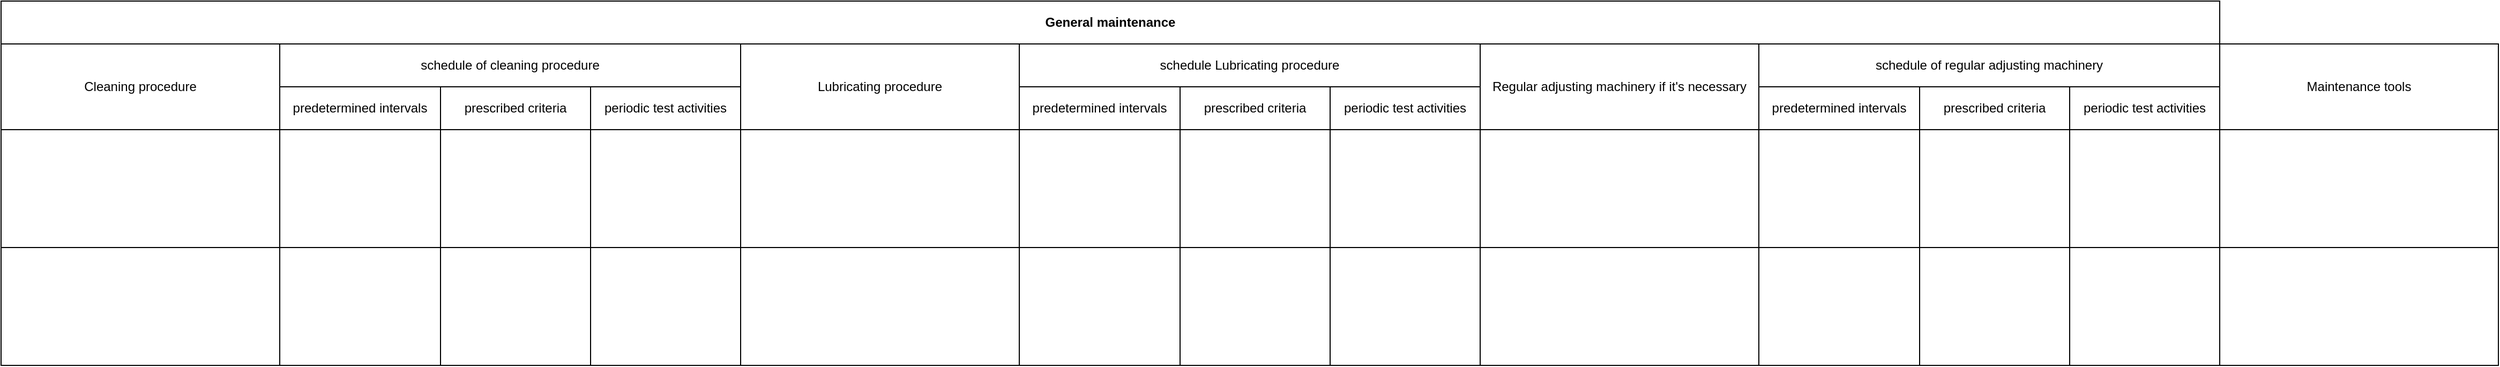 <mxfile version="15.0.6" type="github">
  <diagram id="WLPjSBhgC_yvwsMOQwiV" name="Page-1">
    <mxGraphModel dx="1666" dy="831" grid="1" gridSize="10" guides="1" tooltips="1" connect="1" arrows="1" fold="1" page="1" pageScale="1" pageWidth="827" pageHeight="1169" math="0" shadow="0">
      <root>
        <mxCell id="0" />
        <mxCell id="1" parent="0" />
        <mxCell id="tNga97t6l0gy_Rezht0s-1" value="" style="shape=table;startSize=0;container=1;collapsible=0;childLayout=tableLayout;" parent="1" vertex="1">
          <mxGeometry x="110" y="210" width="2070" height="40" as="geometry" />
        </mxCell>
        <mxCell id="tNga97t6l0gy_Rezht0s-2" value="" style="shape=partialRectangle;collapsible=0;dropTarget=0;pointerEvents=0;fillColor=none;top=0;left=0;bottom=0;right=0;points=[[0,0.5],[1,0.5]];portConstraint=eastwest;" parent="tNga97t6l0gy_Rezht0s-1" vertex="1">
          <mxGeometry width="2070" height="40" as="geometry" />
        </mxCell>
        <mxCell id="tNga97t6l0gy_Rezht0s-3" value="&lt;b&gt;General maintenance&lt;/b&gt;" style="shape=partialRectangle;html=1;whiteSpace=wrap;connectable=0;overflow=hidden;fillColor=none;top=0;left=0;bottom=0;right=0;pointerEvents=1;" parent="tNga97t6l0gy_Rezht0s-2" vertex="1">
          <mxGeometry width="2070" height="40" as="geometry" />
        </mxCell>
        <mxCell id="tNga97t6l0gy_Rezht0s-16" value="" style="shape=table;startSize=0;container=1;collapsible=0;childLayout=tableLayout;" parent="1" vertex="1">
          <mxGeometry x="370" y="250" width="430" height="40" as="geometry" />
        </mxCell>
        <mxCell id="tNga97t6l0gy_Rezht0s-17" value="" style="shape=partialRectangle;collapsible=0;dropTarget=0;pointerEvents=0;fillColor=none;top=0;left=0;bottom=0;right=0;points=[[0,0.5],[1,0.5]];portConstraint=eastwest;" parent="tNga97t6l0gy_Rezht0s-16" vertex="1">
          <mxGeometry width="430" height="40" as="geometry" />
        </mxCell>
        <mxCell id="tNga97t6l0gy_Rezht0s-19" value="schedule of cleaning procedure" style="shape=partialRectangle;html=1;whiteSpace=wrap;connectable=0;overflow=hidden;fillColor=none;top=0;left=0;bottom=0;right=0;pointerEvents=1;" parent="tNga97t6l0gy_Rezht0s-17" vertex="1">
          <mxGeometry width="430" height="40" as="geometry" />
        </mxCell>
        <mxCell id="tNga97t6l0gy_Rezht0s-29" value="" style="shape=table;startSize=0;container=1;collapsible=0;childLayout=tableLayout;" parent="1" vertex="1">
          <mxGeometry x="370" y="290" width="150" height="40" as="geometry" />
        </mxCell>
        <mxCell id="tNga97t6l0gy_Rezht0s-30" value="" style="shape=partialRectangle;collapsible=0;dropTarget=0;pointerEvents=0;fillColor=none;top=0;left=0;bottom=0;right=0;points=[[0,0.5],[1,0.5]];portConstraint=eastwest;" parent="tNga97t6l0gy_Rezht0s-29" vertex="1">
          <mxGeometry width="150" height="40" as="geometry" />
        </mxCell>
        <mxCell id="tNga97t6l0gy_Rezht0s-31" value="predetermined intervals " style="shape=partialRectangle;html=1;whiteSpace=wrap;connectable=0;overflow=hidden;fillColor=none;top=0;left=0;bottom=0;right=0;pointerEvents=1;" parent="tNga97t6l0gy_Rezht0s-30" vertex="1">
          <mxGeometry width="150" height="40" as="geometry" />
        </mxCell>
        <mxCell id="tNga97t6l0gy_Rezht0s-32" value="" style="shape=table;startSize=0;container=1;collapsible=0;childLayout=tableLayout;" parent="1" vertex="1">
          <mxGeometry x="520" y="290" width="140" height="40" as="geometry" />
        </mxCell>
        <mxCell id="tNga97t6l0gy_Rezht0s-33" value="" style="shape=partialRectangle;collapsible=0;dropTarget=0;pointerEvents=0;fillColor=none;top=0;left=0;bottom=0;right=0;points=[[0,0.5],[1,0.5]];portConstraint=eastwest;" parent="tNga97t6l0gy_Rezht0s-32" vertex="1">
          <mxGeometry width="140" height="40" as="geometry" />
        </mxCell>
        <mxCell id="tNga97t6l0gy_Rezht0s-34" value="prescribed criteria" style="shape=partialRectangle;html=1;whiteSpace=wrap;connectable=0;overflow=hidden;fillColor=none;top=0;left=0;bottom=0;right=0;pointerEvents=1;" parent="tNga97t6l0gy_Rezht0s-33" vertex="1">
          <mxGeometry width="140" height="40" as="geometry" />
        </mxCell>
        <mxCell id="tNga97t6l0gy_Rezht0s-38" value="" style="shape=table;startSize=0;container=1;collapsible=0;childLayout=tableLayout;" parent="1" vertex="1">
          <mxGeometry x="660" y="290" width="140" height="40" as="geometry" />
        </mxCell>
        <mxCell id="tNga97t6l0gy_Rezht0s-39" value="" style="shape=partialRectangle;collapsible=0;dropTarget=0;pointerEvents=0;fillColor=none;top=0;left=0;bottom=0;right=0;points=[[0,0.5],[1,0.5]];portConstraint=eastwest;" parent="tNga97t6l0gy_Rezht0s-38" vertex="1">
          <mxGeometry width="140" height="40" as="geometry" />
        </mxCell>
        <mxCell id="tNga97t6l0gy_Rezht0s-40" value="periodic test activities " style="shape=partialRectangle;html=1;whiteSpace=wrap;connectable=0;overflow=hidden;fillColor=none;top=0;left=0;bottom=0;right=0;pointerEvents=1;" parent="tNga97t6l0gy_Rezht0s-39" vertex="1">
          <mxGeometry width="140" height="40" as="geometry" />
        </mxCell>
        <mxCell id="tNga97t6l0gy_Rezht0s-41" value="" style="shape=table;startSize=0;container=1;collapsible=0;childLayout=tableLayout;" parent="1" vertex="1">
          <mxGeometry x="110" y="250" width="260" height="80" as="geometry" />
        </mxCell>
        <mxCell id="tNga97t6l0gy_Rezht0s-42" value="" style="shape=partialRectangle;collapsible=0;dropTarget=0;pointerEvents=0;fillColor=none;top=0;left=0;bottom=0;right=0;points=[[0,0.5],[1,0.5]];portConstraint=eastwest;" parent="tNga97t6l0gy_Rezht0s-41" vertex="1">
          <mxGeometry width="260" height="80" as="geometry" />
        </mxCell>
        <mxCell id="tNga97t6l0gy_Rezht0s-43" value="Cleaning procedure" style="shape=partialRectangle;html=1;whiteSpace=wrap;connectable=0;overflow=hidden;fillColor=none;top=0;left=0;bottom=0;right=0;pointerEvents=1;" parent="tNga97t6l0gy_Rezht0s-42" vertex="1">
          <mxGeometry width="260" height="80" as="geometry" />
        </mxCell>
        <mxCell id="tNga97t6l0gy_Rezht0s-44" value="" style="shape=table;startSize=0;container=1;collapsible=0;childLayout=tableLayout;" parent="1" vertex="1">
          <mxGeometry x="800" y="250" width="260" height="80" as="geometry" />
        </mxCell>
        <mxCell id="tNga97t6l0gy_Rezht0s-45" value="" style="shape=partialRectangle;collapsible=0;dropTarget=0;pointerEvents=0;fillColor=none;top=0;left=0;bottom=0;right=0;points=[[0,0.5],[1,0.5]];portConstraint=eastwest;" parent="tNga97t6l0gy_Rezht0s-44" vertex="1">
          <mxGeometry width="260" height="80" as="geometry" />
        </mxCell>
        <mxCell id="tNga97t6l0gy_Rezht0s-46" value="Lubricating procedure" style="shape=partialRectangle;html=1;whiteSpace=wrap;connectable=0;overflow=hidden;fillColor=none;top=0;left=0;bottom=0;right=0;pointerEvents=1;" parent="tNga97t6l0gy_Rezht0s-45" vertex="1">
          <mxGeometry width="260" height="80" as="geometry" />
        </mxCell>
        <mxCell id="tNga97t6l0gy_Rezht0s-61" value="" style="shape=table;startSize=0;container=1;collapsible=0;childLayout=tableLayout;" parent="1" vertex="1">
          <mxGeometry x="1060" y="250" width="430" height="40" as="geometry" />
        </mxCell>
        <mxCell id="tNga97t6l0gy_Rezht0s-62" value="" style="shape=partialRectangle;collapsible=0;dropTarget=0;pointerEvents=0;fillColor=none;top=0;left=0;bottom=0;right=0;points=[[0,0.5],[1,0.5]];portConstraint=eastwest;" parent="tNga97t6l0gy_Rezht0s-61" vertex="1">
          <mxGeometry width="430" height="40" as="geometry" />
        </mxCell>
        <mxCell id="tNga97t6l0gy_Rezht0s-63" value="schedule Lubricating procedure" style="shape=partialRectangle;html=1;whiteSpace=wrap;connectable=0;overflow=hidden;fillColor=none;top=0;left=0;bottom=0;right=0;pointerEvents=1;" parent="tNga97t6l0gy_Rezht0s-62" vertex="1">
          <mxGeometry width="430" height="40" as="geometry" />
        </mxCell>
        <mxCell id="tNga97t6l0gy_Rezht0s-64" value="" style="shape=table;startSize=0;container=1;collapsible=0;childLayout=tableLayout;" parent="1" vertex="1">
          <mxGeometry x="1060" y="290" width="150" height="40" as="geometry" />
        </mxCell>
        <mxCell id="tNga97t6l0gy_Rezht0s-65" value="" style="shape=partialRectangle;collapsible=0;dropTarget=0;pointerEvents=0;fillColor=none;top=0;left=0;bottom=0;right=0;points=[[0,0.5],[1,0.5]];portConstraint=eastwest;" parent="tNga97t6l0gy_Rezht0s-64" vertex="1">
          <mxGeometry width="150" height="40" as="geometry" />
        </mxCell>
        <mxCell id="tNga97t6l0gy_Rezht0s-66" value="predetermined intervals " style="shape=partialRectangle;html=1;whiteSpace=wrap;connectable=0;overflow=hidden;fillColor=none;top=0;left=0;bottom=0;right=0;pointerEvents=1;" parent="tNga97t6l0gy_Rezht0s-65" vertex="1">
          <mxGeometry width="150" height="40" as="geometry" />
        </mxCell>
        <mxCell id="tNga97t6l0gy_Rezht0s-67" value="" style="shape=table;startSize=0;container=1;collapsible=0;childLayout=tableLayout;" parent="1" vertex="1">
          <mxGeometry x="1210" y="290" width="140" height="40" as="geometry" />
        </mxCell>
        <mxCell id="tNga97t6l0gy_Rezht0s-68" value="" style="shape=partialRectangle;collapsible=0;dropTarget=0;pointerEvents=0;fillColor=none;top=0;left=0;bottom=0;right=0;points=[[0,0.5],[1,0.5]];portConstraint=eastwest;" parent="tNga97t6l0gy_Rezht0s-67" vertex="1">
          <mxGeometry width="140" height="40" as="geometry" />
        </mxCell>
        <mxCell id="tNga97t6l0gy_Rezht0s-69" value="prescribed criteria" style="shape=partialRectangle;html=1;whiteSpace=wrap;connectable=0;overflow=hidden;fillColor=none;top=0;left=0;bottom=0;right=0;pointerEvents=1;" parent="tNga97t6l0gy_Rezht0s-68" vertex="1">
          <mxGeometry width="140" height="40" as="geometry" />
        </mxCell>
        <mxCell id="tNga97t6l0gy_Rezht0s-70" value="" style="shape=table;startSize=0;container=1;collapsible=0;childLayout=tableLayout;" parent="1" vertex="1">
          <mxGeometry x="1350" y="290" width="140" height="40" as="geometry" />
        </mxCell>
        <mxCell id="tNga97t6l0gy_Rezht0s-71" value="" style="shape=partialRectangle;collapsible=0;dropTarget=0;pointerEvents=0;fillColor=none;top=0;left=0;bottom=0;right=0;points=[[0,0.5],[1,0.5]];portConstraint=eastwest;" parent="tNga97t6l0gy_Rezht0s-70" vertex="1">
          <mxGeometry width="140" height="40" as="geometry" />
        </mxCell>
        <mxCell id="tNga97t6l0gy_Rezht0s-72" value="periodic test activities " style="shape=partialRectangle;html=1;whiteSpace=wrap;connectable=0;overflow=hidden;fillColor=none;top=0;left=0;bottom=0;right=0;pointerEvents=1;" parent="tNga97t6l0gy_Rezht0s-71" vertex="1">
          <mxGeometry width="140" height="40" as="geometry" />
        </mxCell>
        <mxCell id="55lCiBzu7AwO6zrquqo8-1" value="" style="shape=table;startSize=0;container=1;collapsible=0;childLayout=tableLayout;" parent="1" vertex="1">
          <mxGeometry x="110" y="330" width="260" height="110" as="geometry" />
        </mxCell>
        <mxCell id="55lCiBzu7AwO6zrquqo8-2" value="" style="shape=partialRectangle;collapsible=0;dropTarget=0;pointerEvents=0;fillColor=none;top=0;left=0;bottom=0;right=0;points=[[0,0.5],[1,0.5]];portConstraint=eastwest;" parent="55lCiBzu7AwO6zrquqo8-1" vertex="1">
          <mxGeometry width="260" height="110" as="geometry" />
        </mxCell>
        <mxCell id="55lCiBzu7AwO6zrquqo8-3" value="" style="shape=partialRectangle;html=1;whiteSpace=wrap;connectable=0;overflow=hidden;fillColor=none;top=0;left=0;bottom=0;right=0;pointerEvents=1;" parent="55lCiBzu7AwO6zrquqo8-2" vertex="1">
          <mxGeometry width="260" height="110" as="geometry" />
        </mxCell>
        <mxCell id="55lCiBzu7AwO6zrquqo8-7" value="" style="shape=table;startSize=0;container=1;collapsible=0;childLayout=tableLayout;" parent="1" vertex="1">
          <mxGeometry x="370" y="330" width="150" height="110" as="geometry" />
        </mxCell>
        <mxCell id="55lCiBzu7AwO6zrquqo8-8" value="" style="shape=partialRectangle;collapsible=0;dropTarget=0;pointerEvents=0;fillColor=none;top=0;left=0;bottom=0;right=0;points=[[0,0.5],[1,0.5]];portConstraint=eastwest;" parent="55lCiBzu7AwO6zrquqo8-7" vertex="1">
          <mxGeometry width="150" height="110" as="geometry" />
        </mxCell>
        <mxCell id="55lCiBzu7AwO6zrquqo8-9" value="" style="shape=partialRectangle;html=1;whiteSpace=wrap;connectable=0;overflow=hidden;fillColor=none;top=0;left=0;bottom=0;right=0;pointerEvents=1;" parent="55lCiBzu7AwO6zrquqo8-8" vertex="1">
          <mxGeometry width="150" height="110" as="geometry" />
        </mxCell>
        <mxCell id="55lCiBzu7AwO6zrquqo8-10" value="" style="shape=table;startSize=0;container=1;collapsible=0;childLayout=tableLayout;" parent="1" vertex="1">
          <mxGeometry x="520" y="330" width="140" height="110" as="geometry" />
        </mxCell>
        <mxCell id="55lCiBzu7AwO6zrquqo8-11" value="" style="shape=partialRectangle;collapsible=0;dropTarget=0;pointerEvents=0;fillColor=none;top=0;left=0;bottom=0;right=0;points=[[0,0.5],[1,0.5]];portConstraint=eastwest;" parent="55lCiBzu7AwO6zrquqo8-10" vertex="1">
          <mxGeometry width="140" height="110" as="geometry" />
        </mxCell>
        <mxCell id="55lCiBzu7AwO6zrquqo8-12" value="" style="shape=partialRectangle;html=1;whiteSpace=wrap;connectable=0;overflow=hidden;fillColor=none;top=0;left=0;bottom=0;right=0;pointerEvents=1;" parent="55lCiBzu7AwO6zrquqo8-11" vertex="1">
          <mxGeometry width="140" height="110" as="geometry" />
        </mxCell>
        <mxCell id="55lCiBzu7AwO6zrquqo8-13" value="" style="shape=table;startSize=0;container=1;collapsible=0;childLayout=tableLayout;" parent="1" vertex="1">
          <mxGeometry x="660" y="330" width="140" height="110" as="geometry" />
        </mxCell>
        <mxCell id="55lCiBzu7AwO6zrquqo8-14" value="" style="shape=partialRectangle;collapsible=0;dropTarget=0;pointerEvents=0;fillColor=none;top=0;left=0;bottom=0;right=0;points=[[0,0.5],[1,0.5]];portConstraint=eastwest;" parent="55lCiBzu7AwO6zrquqo8-13" vertex="1">
          <mxGeometry width="140" height="110" as="geometry" />
        </mxCell>
        <mxCell id="55lCiBzu7AwO6zrquqo8-15" value="" style="shape=partialRectangle;html=1;whiteSpace=wrap;connectable=0;overflow=hidden;fillColor=none;top=0;left=0;bottom=0;right=0;pointerEvents=1;" parent="55lCiBzu7AwO6zrquqo8-14" vertex="1">
          <mxGeometry width="140" height="110" as="geometry" />
        </mxCell>
        <mxCell id="55lCiBzu7AwO6zrquqo8-16" value="" style="shape=table;startSize=0;container=1;collapsible=0;childLayout=tableLayout;" parent="1" vertex="1">
          <mxGeometry x="800" y="330" width="260" height="110" as="geometry" />
        </mxCell>
        <mxCell id="55lCiBzu7AwO6zrquqo8-17" value="" style="shape=partialRectangle;collapsible=0;dropTarget=0;pointerEvents=0;fillColor=none;top=0;left=0;bottom=0;right=0;points=[[0,0.5],[1,0.5]];portConstraint=eastwest;" parent="55lCiBzu7AwO6zrquqo8-16" vertex="1">
          <mxGeometry width="260" height="110" as="geometry" />
        </mxCell>
        <mxCell id="55lCiBzu7AwO6zrquqo8-18" value="" style="shape=partialRectangle;html=1;whiteSpace=wrap;connectable=0;overflow=hidden;fillColor=none;top=0;left=0;bottom=0;right=0;pointerEvents=1;" parent="55lCiBzu7AwO6zrquqo8-17" vertex="1">
          <mxGeometry width="260" height="110" as="geometry" />
        </mxCell>
        <mxCell id="55lCiBzu7AwO6zrquqo8-19" value="" style="shape=table;startSize=0;container=1;collapsible=0;childLayout=tableLayout;" parent="1" vertex="1">
          <mxGeometry x="1060" y="330" width="150" height="110" as="geometry" />
        </mxCell>
        <mxCell id="55lCiBzu7AwO6zrquqo8-20" value="" style="shape=partialRectangle;collapsible=0;dropTarget=0;pointerEvents=0;fillColor=none;top=0;left=0;bottom=0;right=0;points=[[0,0.5],[1,0.5]];portConstraint=eastwest;" parent="55lCiBzu7AwO6zrquqo8-19" vertex="1">
          <mxGeometry width="150" height="110" as="geometry" />
        </mxCell>
        <mxCell id="55lCiBzu7AwO6zrquqo8-21" value="" style="shape=partialRectangle;html=1;whiteSpace=wrap;connectable=0;overflow=hidden;fillColor=none;top=0;left=0;bottom=0;right=0;pointerEvents=1;" parent="55lCiBzu7AwO6zrquqo8-20" vertex="1">
          <mxGeometry width="150" height="110" as="geometry" />
        </mxCell>
        <mxCell id="55lCiBzu7AwO6zrquqo8-22" value="" style="shape=table;startSize=0;container=1;collapsible=0;childLayout=tableLayout;" parent="1" vertex="1">
          <mxGeometry x="1210" y="330" width="140" height="110" as="geometry" />
        </mxCell>
        <mxCell id="55lCiBzu7AwO6zrquqo8-23" value="" style="shape=partialRectangle;collapsible=0;dropTarget=0;pointerEvents=0;fillColor=none;top=0;left=0;bottom=0;right=0;points=[[0,0.5],[1,0.5]];portConstraint=eastwest;" parent="55lCiBzu7AwO6zrquqo8-22" vertex="1">
          <mxGeometry width="140" height="110" as="geometry" />
        </mxCell>
        <mxCell id="55lCiBzu7AwO6zrquqo8-24" value="" style="shape=partialRectangle;html=1;whiteSpace=wrap;connectable=0;overflow=hidden;fillColor=none;top=0;left=0;bottom=0;right=0;pointerEvents=1;" parent="55lCiBzu7AwO6zrquqo8-23" vertex="1">
          <mxGeometry width="140" height="110" as="geometry" />
        </mxCell>
        <mxCell id="55lCiBzu7AwO6zrquqo8-25" value="" style="shape=table;startSize=0;container=1;collapsible=0;childLayout=tableLayout;" parent="1" vertex="1">
          <mxGeometry x="1350" y="330" width="140" height="110" as="geometry" />
        </mxCell>
        <mxCell id="55lCiBzu7AwO6zrquqo8-26" value="" style="shape=partialRectangle;collapsible=0;dropTarget=0;pointerEvents=0;fillColor=none;top=0;left=0;bottom=0;right=0;points=[[0,0.5],[1,0.5]];portConstraint=eastwest;" parent="55lCiBzu7AwO6zrquqo8-25" vertex="1">
          <mxGeometry width="140" height="110" as="geometry" />
        </mxCell>
        <mxCell id="55lCiBzu7AwO6zrquqo8-27" value="" style="shape=partialRectangle;html=1;whiteSpace=wrap;connectable=0;overflow=hidden;fillColor=none;top=0;left=0;bottom=0;right=0;pointerEvents=1;" parent="55lCiBzu7AwO6zrquqo8-26" vertex="1">
          <mxGeometry width="140" height="110" as="geometry" />
        </mxCell>
        <mxCell id="55lCiBzu7AwO6zrquqo8-28" value="" style="shape=table;startSize=0;container=1;collapsible=0;childLayout=tableLayout;" parent="1" vertex="1">
          <mxGeometry x="1490" y="250" width="260" height="80" as="geometry" />
        </mxCell>
        <mxCell id="55lCiBzu7AwO6zrquqo8-29" value="" style="shape=partialRectangle;collapsible=0;dropTarget=0;pointerEvents=0;fillColor=none;top=0;left=0;bottom=0;right=0;points=[[0,0.5],[1,0.5]];portConstraint=eastwest;" parent="55lCiBzu7AwO6zrquqo8-28" vertex="1">
          <mxGeometry width="260" height="80" as="geometry" />
        </mxCell>
        <mxCell id="55lCiBzu7AwO6zrquqo8-30" value="Regular adjusting machinery if it&#39;s necessary" style="shape=partialRectangle;html=1;whiteSpace=wrap;connectable=0;overflow=hidden;fillColor=none;top=0;left=0;bottom=0;right=0;pointerEvents=1;" parent="55lCiBzu7AwO6zrquqo8-29" vertex="1">
          <mxGeometry width="260" height="80" as="geometry" />
        </mxCell>
        <mxCell id="55lCiBzu7AwO6zrquqo8-31" value="" style="shape=table;startSize=0;container=1;collapsible=0;childLayout=tableLayout;" parent="1" vertex="1">
          <mxGeometry x="1750" y="250" width="430" height="40" as="geometry" />
        </mxCell>
        <mxCell id="55lCiBzu7AwO6zrquqo8-32" value="" style="shape=partialRectangle;collapsible=0;dropTarget=0;pointerEvents=0;fillColor=none;top=0;left=0;bottom=0;right=0;points=[[0,0.5],[1,0.5]];portConstraint=eastwest;" parent="55lCiBzu7AwO6zrquqo8-31" vertex="1">
          <mxGeometry width="430" height="40" as="geometry" />
        </mxCell>
        <mxCell id="55lCiBzu7AwO6zrquqo8-33" value="schedule of regular adjusting machinery" style="shape=partialRectangle;html=1;whiteSpace=wrap;connectable=0;overflow=hidden;fillColor=none;top=0;left=0;bottom=0;right=0;pointerEvents=1;" parent="55lCiBzu7AwO6zrquqo8-32" vertex="1">
          <mxGeometry width="430" height="40" as="geometry" />
        </mxCell>
        <mxCell id="55lCiBzu7AwO6zrquqo8-34" value="" style="shape=table;startSize=0;container=1;collapsible=0;childLayout=tableLayout;" parent="1" vertex="1">
          <mxGeometry x="1750" y="290" width="150" height="40" as="geometry" />
        </mxCell>
        <mxCell id="55lCiBzu7AwO6zrquqo8-35" value="" style="shape=partialRectangle;collapsible=0;dropTarget=0;pointerEvents=0;fillColor=none;top=0;left=0;bottom=0;right=0;points=[[0,0.5],[1,0.5]];portConstraint=eastwest;" parent="55lCiBzu7AwO6zrquqo8-34" vertex="1">
          <mxGeometry width="150" height="40" as="geometry" />
        </mxCell>
        <mxCell id="55lCiBzu7AwO6zrquqo8-36" value="predetermined intervals " style="shape=partialRectangle;html=1;whiteSpace=wrap;connectable=0;overflow=hidden;fillColor=none;top=0;left=0;bottom=0;right=0;pointerEvents=1;" parent="55lCiBzu7AwO6zrquqo8-35" vertex="1">
          <mxGeometry width="150" height="40" as="geometry" />
        </mxCell>
        <mxCell id="55lCiBzu7AwO6zrquqo8-37" value="" style="shape=table;startSize=0;container=1;collapsible=0;childLayout=tableLayout;" parent="1" vertex="1">
          <mxGeometry x="1900" y="290" width="140" height="40" as="geometry" />
        </mxCell>
        <mxCell id="55lCiBzu7AwO6zrquqo8-38" value="" style="shape=partialRectangle;collapsible=0;dropTarget=0;pointerEvents=0;fillColor=none;top=0;left=0;bottom=0;right=0;points=[[0,0.5],[1,0.5]];portConstraint=eastwest;" parent="55lCiBzu7AwO6zrquqo8-37" vertex="1">
          <mxGeometry width="140" height="40" as="geometry" />
        </mxCell>
        <mxCell id="55lCiBzu7AwO6zrquqo8-39" value="prescribed criteria" style="shape=partialRectangle;html=1;whiteSpace=wrap;connectable=0;overflow=hidden;fillColor=none;top=0;left=0;bottom=0;right=0;pointerEvents=1;" parent="55lCiBzu7AwO6zrquqo8-38" vertex="1">
          <mxGeometry width="140" height="40" as="geometry" />
        </mxCell>
        <mxCell id="55lCiBzu7AwO6zrquqo8-40" value="" style="shape=table;startSize=0;container=1;collapsible=0;childLayout=tableLayout;" parent="1" vertex="1">
          <mxGeometry x="2040" y="290" width="140" height="40" as="geometry" />
        </mxCell>
        <mxCell id="55lCiBzu7AwO6zrquqo8-41" value="" style="shape=partialRectangle;collapsible=0;dropTarget=0;pointerEvents=0;fillColor=none;top=0;left=0;bottom=0;right=0;points=[[0,0.5],[1,0.5]];portConstraint=eastwest;" parent="55lCiBzu7AwO6zrquqo8-40" vertex="1">
          <mxGeometry width="140" height="40" as="geometry" />
        </mxCell>
        <mxCell id="55lCiBzu7AwO6zrquqo8-42" value="periodic test activities " style="shape=partialRectangle;html=1;whiteSpace=wrap;connectable=0;overflow=hidden;fillColor=none;top=0;left=0;bottom=0;right=0;pointerEvents=1;" parent="55lCiBzu7AwO6zrquqo8-41" vertex="1">
          <mxGeometry width="140" height="40" as="geometry" />
        </mxCell>
        <mxCell id="55lCiBzu7AwO6zrquqo8-43" value="" style="shape=table;startSize=0;container=1;collapsible=0;childLayout=tableLayout;" parent="1" vertex="1">
          <mxGeometry x="1490" y="330" width="260" height="110" as="geometry" />
        </mxCell>
        <mxCell id="55lCiBzu7AwO6zrquqo8-44" value="" style="shape=partialRectangle;collapsible=0;dropTarget=0;pointerEvents=0;fillColor=none;top=0;left=0;bottom=0;right=0;points=[[0,0.5],[1,0.5]];portConstraint=eastwest;" parent="55lCiBzu7AwO6zrquqo8-43" vertex="1">
          <mxGeometry width="260" height="110" as="geometry" />
        </mxCell>
        <mxCell id="55lCiBzu7AwO6zrquqo8-45" value="" style="shape=partialRectangle;html=1;whiteSpace=wrap;connectable=0;overflow=hidden;fillColor=none;top=0;left=0;bottom=0;right=0;pointerEvents=1;" parent="55lCiBzu7AwO6zrquqo8-44" vertex="1">
          <mxGeometry width="260" height="110" as="geometry" />
        </mxCell>
        <mxCell id="55lCiBzu7AwO6zrquqo8-46" value="" style="shape=table;startSize=0;container=1;collapsible=0;childLayout=tableLayout;" parent="1" vertex="1">
          <mxGeometry x="1750" y="330" width="150" height="110" as="geometry" />
        </mxCell>
        <mxCell id="55lCiBzu7AwO6zrquqo8-47" value="" style="shape=partialRectangle;collapsible=0;dropTarget=0;pointerEvents=0;fillColor=none;top=0;left=0;bottom=0;right=0;points=[[0,0.5],[1,0.5]];portConstraint=eastwest;" parent="55lCiBzu7AwO6zrquqo8-46" vertex="1">
          <mxGeometry width="150" height="110" as="geometry" />
        </mxCell>
        <mxCell id="55lCiBzu7AwO6zrquqo8-48" value="" style="shape=partialRectangle;html=1;whiteSpace=wrap;connectable=0;overflow=hidden;fillColor=none;top=0;left=0;bottom=0;right=0;pointerEvents=1;" parent="55lCiBzu7AwO6zrquqo8-47" vertex="1">
          <mxGeometry width="150" height="110" as="geometry" />
        </mxCell>
        <mxCell id="55lCiBzu7AwO6zrquqo8-49" value="" style="shape=table;startSize=0;container=1;collapsible=0;childLayout=tableLayout;" parent="1" vertex="1">
          <mxGeometry x="1900" y="330" width="140" height="110" as="geometry" />
        </mxCell>
        <mxCell id="55lCiBzu7AwO6zrquqo8-50" value="" style="shape=partialRectangle;collapsible=0;dropTarget=0;pointerEvents=0;fillColor=none;top=0;left=0;bottom=0;right=0;points=[[0,0.5],[1,0.5]];portConstraint=eastwest;" parent="55lCiBzu7AwO6zrquqo8-49" vertex="1">
          <mxGeometry width="140" height="110" as="geometry" />
        </mxCell>
        <mxCell id="55lCiBzu7AwO6zrquqo8-51" value="" style="shape=partialRectangle;html=1;whiteSpace=wrap;connectable=0;overflow=hidden;fillColor=none;top=0;left=0;bottom=0;right=0;pointerEvents=1;" parent="55lCiBzu7AwO6zrquqo8-50" vertex="1">
          <mxGeometry width="140" height="110" as="geometry" />
        </mxCell>
        <mxCell id="55lCiBzu7AwO6zrquqo8-52" value="" style="shape=table;startSize=0;container=1;collapsible=0;childLayout=tableLayout;" parent="1" vertex="1">
          <mxGeometry x="2040" y="330" width="140" height="110" as="geometry" />
        </mxCell>
        <mxCell id="55lCiBzu7AwO6zrquqo8-53" value="" style="shape=partialRectangle;collapsible=0;dropTarget=0;pointerEvents=0;fillColor=none;top=0;left=0;bottom=0;right=0;points=[[0,0.5],[1,0.5]];portConstraint=eastwest;" parent="55lCiBzu7AwO6zrquqo8-52" vertex="1">
          <mxGeometry width="140" height="110" as="geometry" />
        </mxCell>
        <mxCell id="55lCiBzu7AwO6zrquqo8-54" value="" style="shape=partialRectangle;html=1;whiteSpace=wrap;connectable=0;overflow=hidden;fillColor=none;top=0;left=0;bottom=0;right=0;pointerEvents=1;" parent="55lCiBzu7AwO6zrquqo8-53" vertex="1">
          <mxGeometry width="140" height="110" as="geometry" />
        </mxCell>
        <mxCell id="55lCiBzu7AwO6zrquqo8-55" value="" style="shape=table;startSize=0;container=1;collapsible=0;childLayout=tableLayout;" parent="1" vertex="1">
          <mxGeometry x="110" y="440" width="260" height="110" as="geometry" />
        </mxCell>
        <mxCell id="55lCiBzu7AwO6zrquqo8-56" value="" style="shape=partialRectangle;collapsible=0;dropTarget=0;pointerEvents=0;fillColor=none;top=0;left=0;bottom=0;right=0;points=[[0,0.5],[1,0.5]];portConstraint=eastwest;" parent="55lCiBzu7AwO6zrquqo8-55" vertex="1">
          <mxGeometry width="260" height="110" as="geometry" />
        </mxCell>
        <mxCell id="55lCiBzu7AwO6zrquqo8-57" value="" style="shape=partialRectangle;html=1;whiteSpace=wrap;connectable=0;overflow=hidden;fillColor=none;top=0;left=0;bottom=0;right=0;pointerEvents=1;" parent="55lCiBzu7AwO6zrquqo8-56" vertex="1">
          <mxGeometry width="260" height="110" as="geometry" />
        </mxCell>
        <mxCell id="55lCiBzu7AwO6zrquqo8-58" value="" style="shape=table;startSize=0;container=1;collapsible=0;childLayout=tableLayout;" parent="1" vertex="1">
          <mxGeometry x="370" y="440" width="150" height="110" as="geometry" />
        </mxCell>
        <mxCell id="55lCiBzu7AwO6zrquqo8-59" value="" style="shape=partialRectangle;collapsible=0;dropTarget=0;pointerEvents=0;fillColor=none;top=0;left=0;bottom=0;right=0;points=[[0,0.5],[1,0.5]];portConstraint=eastwest;" parent="55lCiBzu7AwO6zrquqo8-58" vertex="1">
          <mxGeometry width="150" height="110" as="geometry" />
        </mxCell>
        <mxCell id="55lCiBzu7AwO6zrquqo8-60" value="" style="shape=partialRectangle;html=1;whiteSpace=wrap;connectable=0;overflow=hidden;fillColor=none;top=0;left=0;bottom=0;right=0;pointerEvents=1;" parent="55lCiBzu7AwO6zrquqo8-59" vertex="1">
          <mxGeometry width="150" height="110" as="geometry" />
        </mxCell>
        <mxCell id="55lCiBzu7AwO6zrquqo8-61" value="" style="shape=table;startSize=0;container=1;collapsible=0;childLayout=tableLayout;" parent="1" vertex="1">
          <mxGeometry x="520" y="440" width="140" height="110" as="geometry" />
        </mxCell>
        <mxCell id="55lCiBzu7AwO6zrquqo8-62" value="" style="shape=partialRectangle;collapsible=0;dropTarget=0;pointerEvents=0;fillColor=none;top=0;left=0;bottom=0;right=0;points=[[0,0.5],[1,0.5]];portConstraint=eastwest;" parent="55lCiBzu7AwO6zrquqo8-61" vertex="1">
          <mxGeometry width="140" height="110" as="geometry" />
        </mxCell>
        <mxCell id="55lCiBzu7AwO6zrquqo8-63" value="" style="shape=partialRectangle;html=1;whiteSpace=wrap;connectable=0;overflow=hidden;fillColor=none;top=0;left=0;bottom=0;right=0;pointerEvents=1;" parent="55lCiBzu7AwO6zrquqo8-62" vertex="1">
          <mxGeometry width="140" height="110" as="geometry" />
        </mxCell>
        <mxCell id="55lCiBzu7AwO6zrquqo8-64" value="" style="shape=table;startSize=0;container=1;collapsible=0;childLayout=tableLayout;" parent="1" vertex="1">
          <mxGeometry x="660" y="440" width="140" height="110" as="geometry" />
        </mxCell>
        <mxCell id="55lCiBzu7AwO6zrquqo8-65" value="" style="shape=partialRectangle;collapsible=0;dropTarget=0;pointerEvents=0;fillColor=none;top=0;left=0;bottom=0;right=0;points=[[0,0.5],[1,0.5]];portConstraint=eastwest;" parent="55lCiBzu7AwO6zrquqo8-64" vertex="1">
          <mxGeometry width="140" height="110" as="geometry" />
        </mxCell>
        <mxCell id="55lCiBzu7AwO6zrquqo8-66" value="" style="shape=partialRectangle;html=1;whiteSpace=wrap;connectable=0;overflow=hidden;fillColor=none;top=0;left=0;bottom=0;right=0;pointerEvents=1;" parent="55lCiBzu7AwO6zrquqo8-65" vertex="1">
          <mxGeometry width="140" height="110" as="geometry" />
        </mxCell>
        <mxCell id="55lCiBzu7AwO6zrquqo8-67" value="" style="shape=table;startSize=0;container=1;collapsible=0;childLayout=tableLayout;" parent="1" vertex="1">
          <mxGeometry x="800" y="440" width="260" height="110" as="geometry" />
        </mxCell>
        <mxCell id="55lCiBzu7AwO6zrquqo8-68" value="" style="shape=partialRectangle;collapsible=0;dropTarget=0;pointerEvents=0;fillColor=none;top=0;left=0;bottom=0;right=0;points=[[0,0.5],[1,0.5]];portConstraint=eastwest;" parent="55lCiBzu7AwO6zrquqo8-67" vertex="1">
          <mxGeometry width="260" height="110" as="geometry" />
        </mxCell>
        <mxCell id="55lCiBzu7AwO6zrquqo8-69" value="" style="shape=partialRectangle;html=1;whiteSpace=wrap;connectable=0;overflow=hidden;fillColor=none;top=0;left=0;bottom=0;right=0;pointerEvents=1;" parent="55lCiBzu7AwO6zrquqo8-68" vertex="1">
          <mxGeometry width="260" height="110" as="geometry" />
        </mxCell>
        <mxCell id="55lCiBzu7AwO6zrquqo8-70" value="" style="shape=table;startSize=0;container=1;collapsible=0;childLayout=tableLayout;" parent="1" vertex="1">
          <mxGeometry x="1060" y="440" width="150" height="110" as="geometry" />
        </mxCell>
        <mxCell id="55lCiBzu7AwO6zrquqo8-71" value="" style="shape=partialRectangle;collapsible=0;dropTarget=0;pointerEvents=0;fillColor=none;top=0;left=0;bottom=0;right=0;points=[[0,0.5],[1,0.5]];portConstraint=eastwest;" parent="55lCiBzu7AwO6zrquqo8-70" vertex="1">
          <mxGeometry width="150" height="110" as="geometry" />
        </mxCell>
        <mxCell id="55lCiBzu7AwO6zrquqo8-72" value="" style="shape=partialRectangle;html=1;whiteSpace=wrap;connectable=0;overflow=hidden;fillColor=none;top=0;left=0;bottom=0;right=0;pointerEvents=1;" parent="55lCiBzu7AwO6zrquqo8-71" vertex="1">
          <mxGeometry width="150" height="110" as="geometry" />
        </mxCell>
        <mxCell id="55lCiBzu7AwO6zrquqo8-73" value="" style="shape=table;startSize=0;container=1;collapsible=0;childLayout=tableLayout;" parent="1" vertex="1">
          <mxGeometry x="1210" y="440" width="140" height="110" as="geometry" />
        </mxCell>
        <mxCell id="55lCiBzu7AwO6zrquqo8-74" value="" style="shape=partialRectangle;collapsible=0;dropTarget=0;pointerEvents=0;fillColor=none;top=0;left=0;bottom=0;right=0;points=[[0,0.5],[1,0.5]];portConstraint=eastwest;" parent="55lCiBzu7AwO6zrquqo8-73" vertex="1">
          <mxGeometry width="140" height="110" as="geometry" />
        </mxCell>
        <mxCell id="55lCiBzu7AwO6zrquqo8-75" value="" style="shape=partialRectangle;html=1;whiteSpace=wrap;connectable=0;overflow=hidden;fillColor=none;top=0;left=0;bottom=0;right=0;pointerEvents=1;" parent="55lCiBzu7AwO6zrquqo8-74" vertex="1">
          <mxGeometry width="140" height="110" as="geometry" />
        </mxCell>
        <mxCell id="55lCiBzu7AwO6zrquqo8-76" value="" style="shape=table;startSize=0;container=1;collapsible=0;childLayout=tableLayout;" parent="1" vertex="1">
          <mxGeometry x="1350" y="440" width="140" height="110" as="geometry" />
        </mxCell>
        <mxCell id="55lCiBzu7AwO6zrquqo8-77" value="" style="shape=partialRectangle;collapsible=0;dropTarget=0;pointerEvents=0;fillColor=none;top=0;left=0;bottom=0;right=0;points=[[0,0.5],[1,0.5]];portConstraint=eastwest;" parent="55lCiBzu7AwO6zrquqo8-76" vertex="1">
          <mxGeometry width="140" height="110" as="geometry" />
        </mxCell>
        <mxCell id="55lCiBzu7AwO6zrquqo8-78" value="" style="shape=partialRectangle;html=1;whiteSpace=wrap;connectable=0;overflow=hidden;fillColor=none;top=0;left=0;bottom=0;right=0;pointerEvents=1;" parent="55lCiBzu7AwO6zrquqo8-77" vertex="1">
          <mxGeometry width="140" height="110" as="geometry" />
        </mxCell>
        <mxCell id="55lCiBzu7AwO6zrquqo8-79" value="" style="shape=table;startSize=0;container=1;collapsible=0;childLayout=tableLayout;" parent="1" vertex="1">
          <mxGeometry x="1490" y="440" width="260" height="110" as="geometry" />
        </mxCell>
        <mxCell id="55lCiBzu7AwO6zrquqo8-80" value="" style="shape=partialRectangle;collapsible=0;dropTarget=0;pointerEvents=0;fillColor=none;top=0;left=0;bottom=0;right=0;points=[[0,0.5],[1,0.5]];portConstraint=eastwest;" parent="55lCiBzu7AwO6zrquqo8-79" vertex="1">
          <mxGeometry width="260" height="110" as="geometry" />
        </mxCell>
        <mxCell id="55lCiBzu7AwO6zrquqo8-81" value="" style="shape=partialRectangle;html=1;whiteSpace=wrap;connectable=0;overflow=hidden;fillColor=none;top=0;left=0;bottom=0;right=0;pointerEvents=1;" parent="55lCiBzu7AwO6zrquqo8-80" vertex="1">
          <mxGeometry width="260" height="110" as="geometry" />
        </mxCell>
        <mxCell id="55lCiBzu7AwO6zrquqo8-82" value="" style="shape=table;startSize=0;container=1;collapsible=0;childLayout=tableLayout;" parent="1" vertex="1">
          <mxGeometry x="1750" y="440" width="150" height="110" as="geometry" />
        </mxCell>
        <mxCell id="55lCiBzu7AwO6zrquqo8-83" value="" style="shape=partialRectangle;collapsible=0;dropTarget=0;pointerEvents=0;fillColor=none;top=0;left=0;bottom=0;right=0;points=[[0,0.5],[1,0.5]];portConstraint=eastwest;" parent="55lCiBzu7AwO6zrquqo8-82" vertex="1">
          <mxGeometry width="150" height="110" as="geometry" />
        </mxCell>
        <mxCell id="55lCiBzu7AwO6zrquqo8-84" value="" style="shape=partialRectangle;html=1;whiteSpace=wrap;connectable=0;overflow=hidden;fillColor=none;top=0;left=0;bottom=0;right=0;pointerEvents=1;" parent="55lCiBzu7AwO6zrquqo8-83" vertex="1">
          <mxGeometry width="150" height="110" as="geometry" />
        </mxCell>
        <mxCell id="55lCiBzu7AwO6zrquqo8-85" value="" style="shape=table;startSize=0;container=1;collapsible=0;childLayout=tableLayout;" parent="1" vertex="1">
          <mxGeometry x="1900" y="440" width="140" height="110" as="geometry" />
        </mxCell>
        <mxCell id="55lCiBzu7AwO6zrquqo8-86" value="" style="shape=partialRectangle;collapsible=0;dropTarget=0;pointerEvents=0;fillColor=none;top=0;left=0;bottom=0;right=0;points=[[0,0.5],[1,0.5]];portConstraint=eastwest;" parent="55lCiBzu7AwO6zrquqo8-85" vertex="1">
          <mxGeometry width="140" height="110" as="geometry" />
        </mxCell>
        <mxCell id="55lCiBzu7AwO6zrquqo8-87" value="" style="shape=partialRectangle;html=1;whiteSpace=wrap;connectable=0;overflow=hidden;fillColor=none;top=0;left=0;bottom=0;right=0;pointerEvents=1;" parent="55lCiBzu7AwO6zrquqo8-86" vertex="1">
          <mxGeometry width="140" height="110" as="geometry" />
        </mxCell>
        <mxCell id="55lCiBzu7AwO6zrquqo8-88" value="" style="shape=table;startSize=0;container=1;collapsible=0;childLayout=tableLayout;" parent="1" vertex="1">
          <mxGeometry x="2040" y="440" width="140" height="110" as="geometry" />
        </mxCell>
        <mxCell id="55lCiBzu7AwO6zrquqo8-89" value="" style="shape=partialRectangle;collapsible=0;dropTarget=0;pointerEvents=0;fillColor=none;top=0;left=0;bottom=0;right=0;points=[[0,0.5],[1,0.5]];portConstraint=eastwest;" parent="55lCiBzu7AwO6zrquqo8-88" vertex="1">
          <mxGeometry width="140" height="110" as="geometry" />
        </mxCell>
        <mxCell id="55lCiBzu7AwO6zrquqo8-90" value="" style="shape=partialRectangle;html=1;whiteSpace=wrap;connectable=0;overflow=hidden;fillColor=none;top=0;left=0;bottom=0;right=0;pointerEvents=1;" parent="55lCiBzu7AwO6zrquqo8-89" vertex="1">
          <mxGeometry width="140" height="110" as="geometry" />
        </mxCell>
        <mxCell id="YR9fczvX4WcTQ2nuUR1Q-2" value="" style="shape=table;startSize=0;container=1;collapsible=0;childLayout=tableLayout;" vertex="1" parent="1">
          <mxGeometry x="2180" y="250" width="260" height="80" as="geometry" />
        </mxCell>
        <mxCell id="YR9fczvX4WcTQ2nuUR1Q-3" value="" style="shape=partialRectangle;collapsible=0;dropTarget=0;pointerEvents=0;fillColor=none;top=0;left=0;bottom=0;right=0;points=[[0,0.5],[1,0.5]];portConstraint=eastwest;" vertex="1" parent="YR9fczvX4WcTQ2nuUR1Q-2">
          <mxGeometry width="260" height="80" as="geometry" />
        </mxCell>
        <mxCell id="YR9fczvX4WcTQ2nuUR1Q-4" value="Maintenance tools" style="shape=partialRectangle;html=1;whiteSpace=wrap;connectable=0;overflow=hidden;fillColor=none;top=0;left=0;bottom=0;right=0;pointerEvents=1;" vertex="1" parent="YR9fczvX4WcTQ2nuUR1Q-3">
          <mxGeometry width="260" height="80" as="geometry" />
        </mxCell>
        <mxCell id="YR9fczvX4WcTQ2nuUR1Q-8" value="" style="shape=table;startSize=0;container=1;collapsible=0;childLayout=tableLayout;" vertex="1" parent="1">
          <mxGeometry x="2180" y="330" width="260" height="110" as="geometry" />
        </mxCell>
        <mxCell id="YR9fczvX4WcTQ2nuUR1Q-9" value="" style="shape=partialRectangle;collapsible=0;dropTarget=0;pointerEvents=0;fillColor=none;top=0;left=0;bottom=0;right=0;points=[[0,0.5],[1,0.5]];portConstraint=eastwest;" vertex="1" parent="YR9fczvX4WcTQ2nuUR1Q-8">
          <mxGeometry width="260" height="110" as="geometry" />
        </mxCell>
        <mxCell id="YR9fczvX4WcTQ2nuUR1Q-10" value="" style="shape=partialRectangle;html=1;whiteSpace=wrap;connectable=0;overflow=hidden;fillColor=none;top=0;left=0;bottom=0;right=0;pointerEvents=1;" vertex="1" parent="YR9fczvX4WcTQ2nuUR1Q-9">
          <mxGeometry width="260" height="110" as="geometry" />
        </mxCell>
        <mxCell id="YR9fczvX4WcTQ2nuUR1Q-11" value="" style="shape=table;startSize=0;container=1;collapsible=0;childLayout=tableLayout;" vertex="1" parent="1">
          <mxGeometry x="2180" y="440" width="260" height="110" as="geometry" />
        </mxCell>
        <mxCell id="YR9fczvX4WcTQ2nuUR1Q-12" value="" style="shape=partialRectangle;collapsible=0;dropTarget=0;pointerEvents=0;fillColor=none;top=0;left=0;bottom=0;right=0;points=[[0,0.5],[1,0.5]];portConstraint=eastwest;" vertex="1" parent="YR9fczvX4WcTQ2nuUR1Q-11">
          <mxGeometry width="260" height="110" as="geometry" />
        </mxCell>
        <mxCell id="YR9fczvX4WcTQ2nuUR1Q-13" value="" style="shape=partialRectangle;html=1;whiteSpace=wrap;connectable=0;overflow=hidden;fillColor=none;top=0;left=0;bottom=0;right=0;pointerEvents=1;" vertex="1" parent="YR9fczvX4WcTQ2nuUR1Q-12">
          <mxGeometry width="260" height="110" as="geometry" />
        </mxCell>
      </root>
    </mxGraphModel>
  </diagram>
</mxfile>
